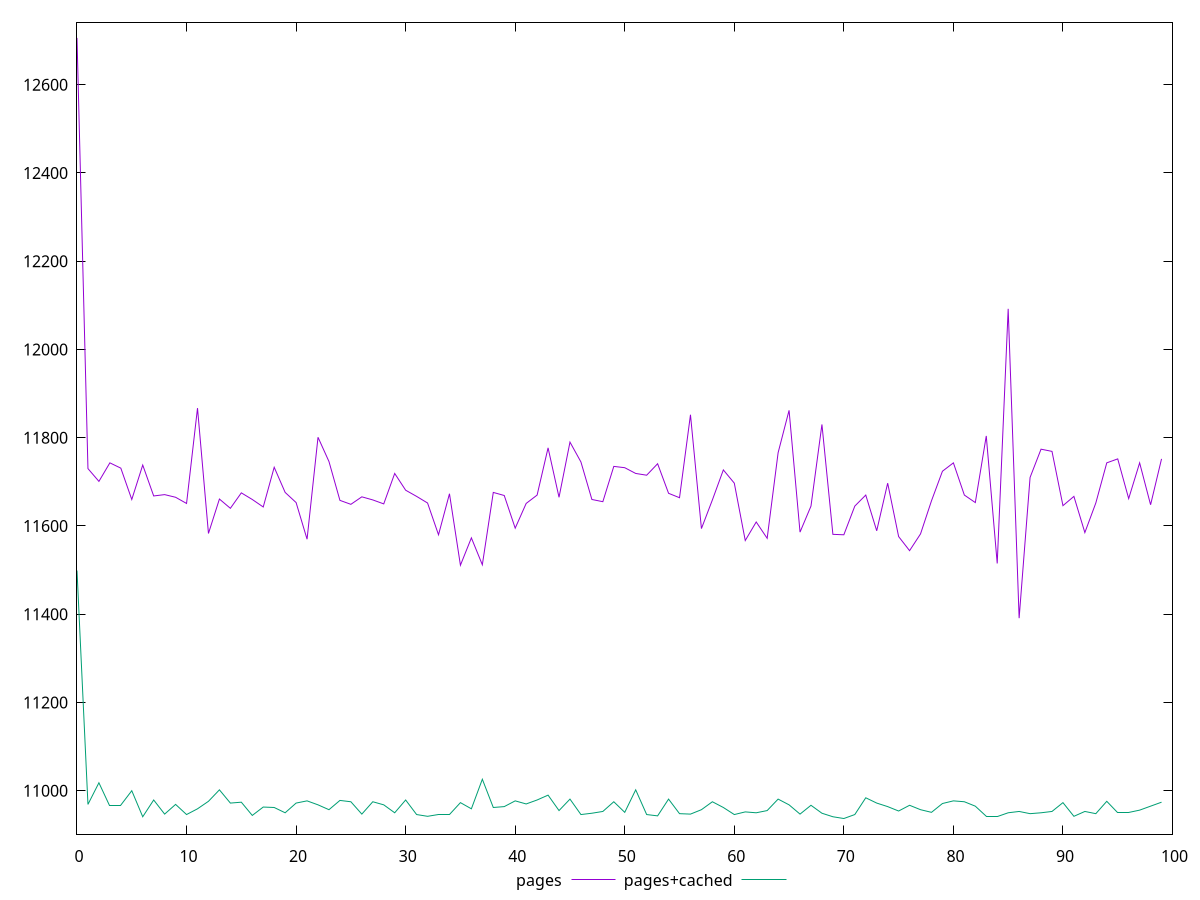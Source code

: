 reset
set terminal svg size 640, 500 enhanced background rgb 'white'
set output "reprap/metrics/comparison/line/1_vs_2.svg"

$pages <<EOF
0 12706
1 11730
2 11701
3 11743
4 11731
5 11660
6 11738
7 11668
8 11671
9 11665
10 11651
11 11867
12 11583
13 11661
14 11640
15 11675
16 11660
17 11643
18 11733
19 11676
20 11653
21 11570
22 11801
23 11746
24 11658
25 11649
26 11666
27 11659
28 11650
29 11719
30 11681
31 11667
32 11652
33 11580
34 11673
35 11511
36 11573
37 11512
38 11676
39 11669
40 11595
41 11651
42 11670
43 11777
44 11665
45 11790
46 11745
47 11660
48 11655
49 11735
50 11732
51 11719
52 11715
53 11741
54 11674
55 11664
56 11852
57 11594
58 11659
59 11727
60 11697
61 11567
62 11609
63 11572
64 11766
65 11862
66 11586
67 11645
68 11830
69 11581
70 11580
71 11645
72 11670
73 11589
74 11697
75 11576
76 11544
77 11582
78 11657
79 11724
80 11743
81 11670
82 11653
83 11804
84 11515
85 12092
86 11391
87 11710
88 11774
89 11769
90 11646
91 11667
92 11585
93 11652
94 11743
95 11752
96 11662
97 11743
98 11648
99 11752
EOF

$pagesCached <<EOF
0 11499
1 10969
2 11018
3 10967
4 10967
5 11000
6 10941
7 10979
8 10947
9 10969
10 10946
11 10959
12 10976
13 11002
14 10972
15 10974
16 10944
17 10963
18 10962
19 10950
20 10972
21 10977
22 10968
23 10957
24 10978
25 10975
26 10947
27 10975
28 10968
29 10950
30 10979
31 10946
32 10942
33 10946
34 10946
35 10973
36 10959
37 11026
38 10962
39 10964
40 10977
41 10970
42 10979
43 10990
44 10955
45 10981
46 10946
47 10949
48 10953
49 10975
50 10951
51 11002
52 10946
53 10943
54 10981
55 10948
56 10947
57 10957
58 10975
59 10962
60 10946
61 10952
62 10950
63 10955
64 10981
65 10968
66 10947
67 10967
68 10949
69 10941
70 10937
71 10946
72 10984
73 10972
74 10964
75 10954
76 10967
77 10957
78 10951
79 10971
80 10977
81 10975
82 10965
83 10941
84 10941
85 10950
86 10953
87 10948
88 10950
89 10953
90 10973
91 10942
92 10953
93 10948
94 10976
95 10950
96 10950
97 10956
98 10965
99 10974
EOF

set key outside below
set yrange [10901.62:12741.38]

plot \
  $pages title "pages" with line, \
  $pagesCached title "pages+cached" with line, \


reset